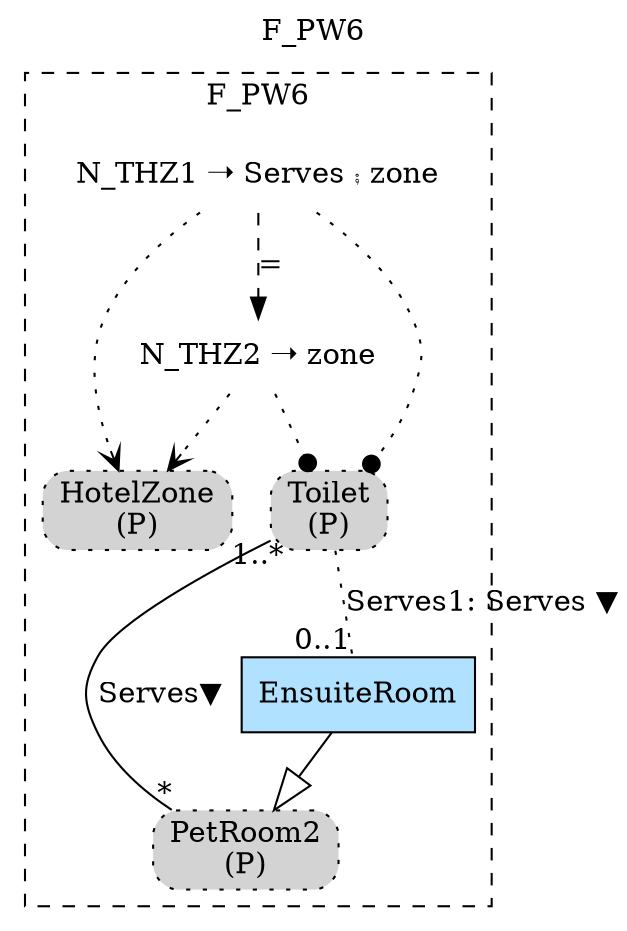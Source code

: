 digraph {graph[label=F_PW6,labelloc=tl,labelfontsize=12];
subgraph cluster_F_PW6{style=dashed;label=F_PW6;
"PPetRoom2"[shape=box,fillcolor=lightgray,style ="rounded,filled,dotted",label=<PetRoom2<br/>(P)>];
"PHotelZone"[shape=box,fillcolor=lightgray,style ="rounded,filled,dotted",label=<HotelZone<br/>(P)>];
"EnsuiteRoom"[shape=record,fillcolor=lightskyblue1,style = filled,label="EnsuiteRoom"];
"PToilet"[shape=box,fillcolor=lightgray,style ="rounded,filled,dotted",label=<Toilet<br/>(P)>];

"EnsuiteRoom"->"PPetRoom2"[arrowhead=onormal,arrowsize=2.0];
"PToilet"->"PPetRoom2"[label="Serves▼",dir=none,taillabel="1..*",headlabel="*"];
"PToilet"->"EnsuiteRoom"[label="Serves1: Serves ▼",dir=none,taillabel="",headlabel="0..1",style=dotted];
"N_THZ1"[shape=none,label="N_THZ1 ➝ Serves ⨾ zone"];
"N_THZ1"->"PToilet"[arrowhead=dot,style=dotted];
"N_THZ1"->"PHotelZone"[arrowhead=vee,style=dotted];

"N_THZ2"[shape=none,label="N_THZ2 ➝ zone"];
"N_THZ2"->"PToilet"[arrowhead=dot,style=dotted];
"N_THZ2"->"PHotelZone"[arrowhead=vee,style=dotted];

"N_THZ1"->"N_THZ2"[arrowhead=normal,style=dashed, label = "="];

}



}